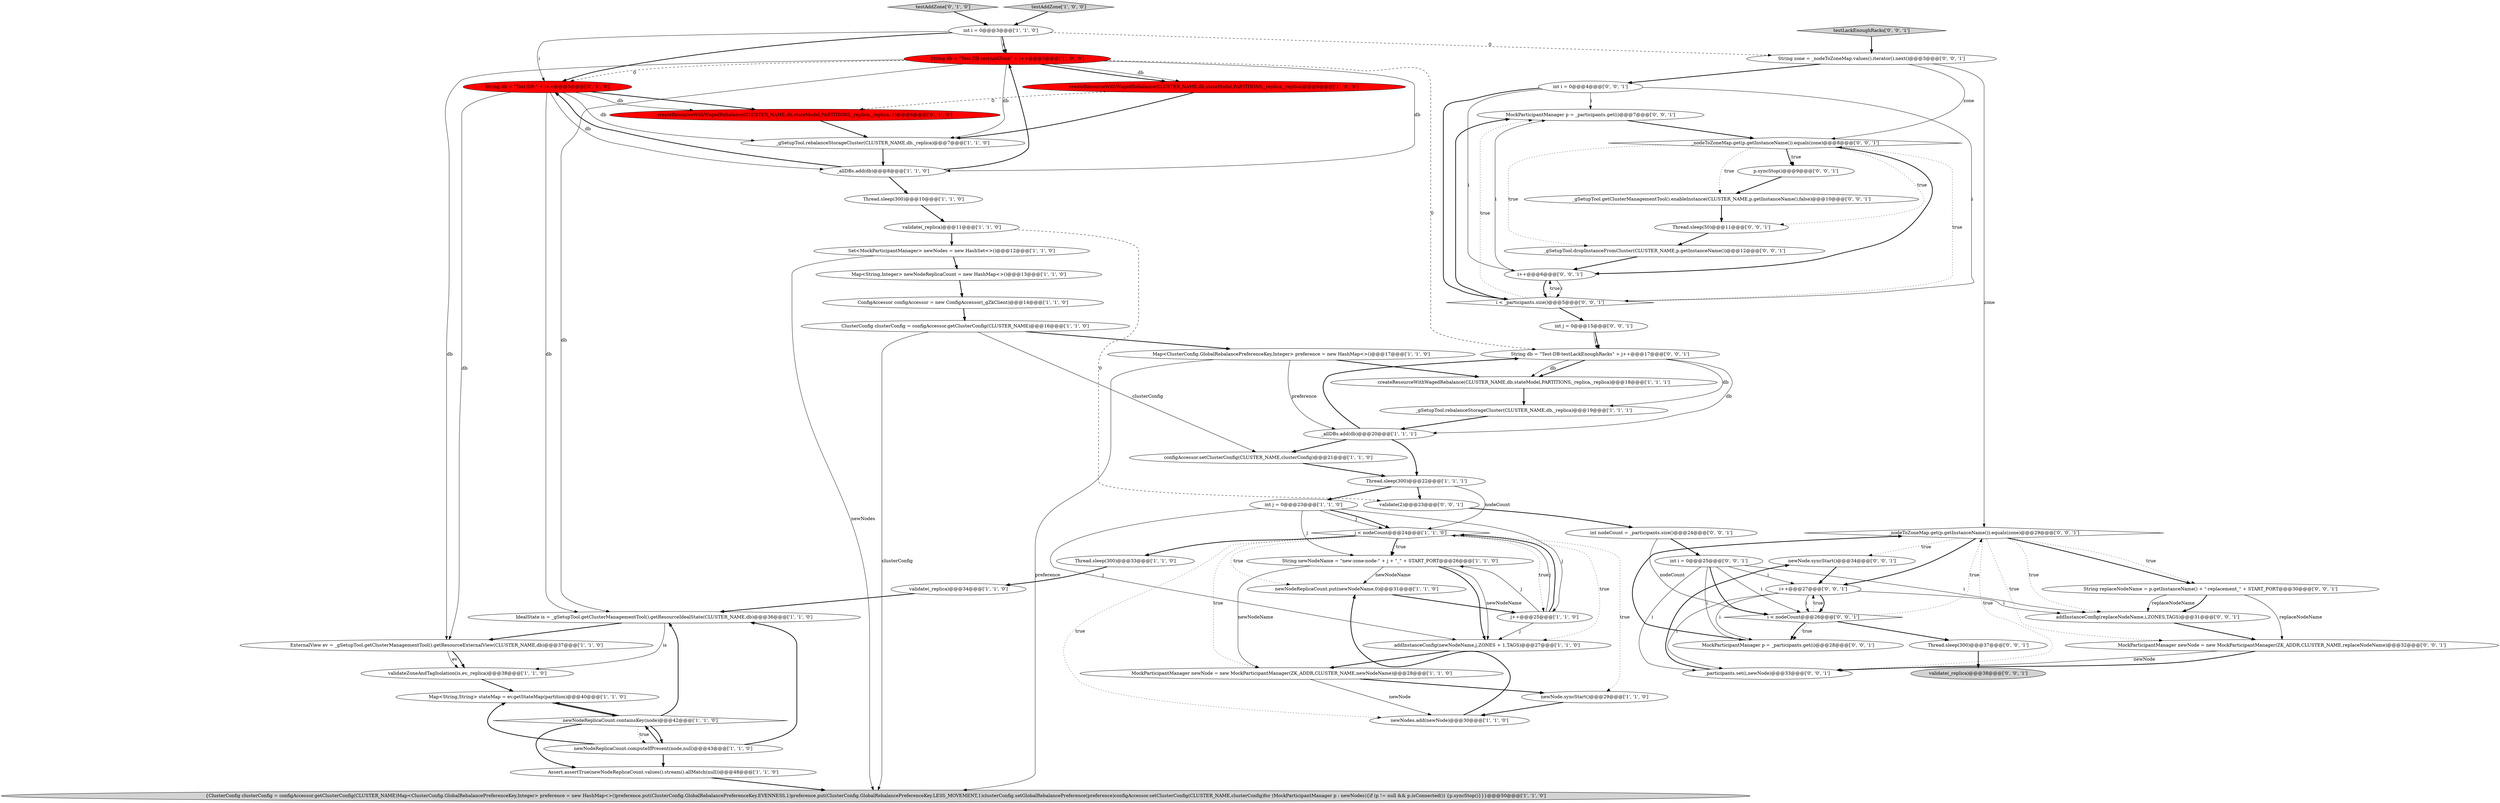 digraph {
66 [style = filled, label = "String zone = _nodeToZoneMap.values().iterator().next()@@@3@@@['0', '0', '1']", fillcolor = white, shape = ellipse image = "AAA0AAABBB3BBB"];
61 [style = filled, label = "int nodeCount = _participants.size()@@@24@@@['0', '0', '1']", fillcolor = white, shape = ellipse image = "AAA0AAABBB3BBB"];
26 [style = filled, label = "ConfigAccessor configAccessor = new ConfigAccessor(_gZkClient)@@@14@@@['1', '1', '0']", fillcolor = white, shape = ellipse image = "AAA0AAABBB1BBB"];
10 [style = filled, label = "String db = \"Test-DB-testAddZone\" + i++@@@5@@@['1', '0', '0']", fillcolor = red, shape = ellipse image = "AAA1AAABBB1BBB"];
57 [style = filled, label = "p.syncStop()@@@9@@@['0', '0', '1']", fillcolor = white, shape = ellipse image = "AAA0AAABBB3BBB"];
48 [style = filled, label = "Thread.sleep(50)@@@11@@@['0', '0', '1']", fillcolor = white, shape = ellipse image = "AAA0AAABBB3BBB"];
40 [style = filled, label = "MockParticipantManager p = _participants.get(i)@@@7@@@['0', '0', '1']", fillcolor = white, shape = ellipse image = "AAA0AAABBB3BBB"];
2 [style = filled, label = "validateZoneAndTagIsolation(is,ev,_replica)@@@38@@@['1', '1', '0']", fillcolor = white, shape = ellipse image = "AAA0AAABBB1BBB"];
37 [style = filled, label = "String db = \"Test-DB-\" + i++@@@5@@@['0', '1', '0']", fillcolor = red, shape = ellipse image = "AAA1AAABBB2BBB"];
54 [style = filled, label = "i < _participants.size()@@@5@@@['0', '0', '1']", fillcolor = white, shape = diamond image = "AAA0AAABBB3BBB"];
21 [style = filled, label = "{ClusterConfig clusterConfig = configAccessor.getClusterConfig(CLUSTER_NAME)Map<ClusterConfig.GlobalRebalancePreferenceKey,Integer> preference = new HashMap<>()preference.put(ClusterConfig.GlobalRebalancePreferenceKey.EVENNESS,1)preference.put(ClusterConfig.GlobalRebalancePreferenceKey.LESS_MOVEMENT,1)clusterConfig.setGlobalRebalancePreference(preference)configAccessor.setClusterConfig(CLUSTER_NAME,clusterConfig)for (MockParticipantManager p : newNodes){if (p != null && p.isConnected()) {p.syncStop()}}}@@@50@@@['1', '1', '0']", fillcolor = lightgray, shape = ellipse image = "AAA0AAABBB1BBB"];
20 [style = filled, label = "_allDBs.add(db)@@@20@@@['1', '1', '1']", fillcolor = white, shape = ellipse image = "AAA0AAABBB1BBB"];
19 [style = filled, label = "String newNodeName = \"new-zone-node-\" + j + \"_\" + START_PORT@@@26@@@['1', '1', '0']", fillcolor = white, shape = ellipse image = "AAA0AAABBB1BBB"];
58 [style = filled, label = "i++@@@6@@@['0', '0', '1']", fillcolor = white, shape = ellipse image = "AAA0AAABBB3BBB"];
23 [style = filled, label = "j < nodeCount@@@24@@@['1', '1', '0']", fillcolor = white, shape = diamond image = "AAA0AAABBB1BBB"];
38 [style = filled, label = "testAddZone['0', '1', '0']", fillcolor = lightgray, shape = diamond image = "AAA0AAABBB2BBB"];
44 [style = filled, label = "_nodeToZoneMap.get(p.getInstanceName()).equals(zone)@@@29@@@['0', '0', '1']", fillcolor = white, shape = diamond image = "AAA0AAABBB3BBB"];
17 [style = filled, label = "_allDBs.add(db)@@@8@@@['1', '1', '0']", fillcolor = white, shape = ellipse image = "AAA0AAABBB1BBB"];
56 [style = filled, label = "_gSetupTool.dropInstanceFromCluster(CLUSTER_NAME,p.getInstanceName())@@@12@@@['0', '0', '1']", fillcolor = white, shape = ellipse image = "AAA0AAABBB3BBB"];
0 [style = filled, label = "validate(_replica)@@@34@@@['1', '1', '0']", fillcolor = white, shape = ellipse image = "AAA0AAABBB1BBB"];
7 [style = filled, label = "Map<String,Integer> newNodeReplicaCount = new HashMap<>()@@@13@@@['1', '1', '0']", fillcolor = white, shape = ellipse image = "AAA0AAABBB1BBB"];
32 [style = filled, label = "Thread.sleep(300)@@@22@@@['1', '1', '1']", fillcolor = white, shape = ellipse image = "AAA0AAABBB1BBB"];
9 [style = filled, label = "newNodeReplicaCount.put(newNodeName,0)@@@31@@@['1', '1', '0']", fillcolor = white, shape = ellipse image = "AAA0AAABBB1BBB"];
35 [style = filled, label = "Map<ClusterConfig.GlobalRebalancePreferenceKey,Integer> preference = new HashMap<>()@@@17@@@['1', '1', '0']", fillcolor = white, shape = ellipse image = "AAA0AAABBB1BBB"];
1 [style = filled, label = "createResourceWithWagedRebalance(CLUSTER_NAME,db,stateModel,PARTITIONS,_replica,_replica)@@@18@@@['1', '1', '1']", fillcolor = white, shape = ellipse image = "AAA0AAABBB1BBB"];
49 [style = filled, label = "i < nodeCount@@@26@@@['0', '0', '1']", fillcolor = white, shape = diamond image = "AAA0AAABBB3BBB"];
24 [style = filled, label = "MockParticipantManager newNode = new MockParticipantManager(ZK_ADDR,CLUSTER_NAME,newNodeName)@@@28@@@['1', '1', '0']", fillcolor = white, shape = ellipse image = "AAA0AAABBB1BBB"];
14 [style = filled, label = "ClusterConfig clusterConfig = configAccessor.getClusterConfig(CLUSTER_NAME)@@@16@@@['1', '1', '0']", fillcolor = white, shape = ellipse image = "AAA0AAABBB1BBB"];
41 [style = filled, label = "validate(2)@@@23@@@['0', '0', '1']", fillcolor = white, shape = ellipse image = "AAA0AAABBB3BBB"];
63 [style = filled, label = "Thread.sleep(300)@@@37@@@['0', '0', '1']", fillcolor = white, shape = ellipse image = "AAA0AAABBB3BBB"];
28 [style = filled, label = "int i = 0@@@3@@@['1', '1', '0']", fillcolor = white, shape = ellipse image = "AAA0AAABBB1BBB"];
8 [style = filled, label = "IdealState is = _gSetupTool.getClusterManagementTool().getResourceIdealState(CLUSTER_NAME,db)@@@36@@@['1', '1', '0']", fillcolor = white, shape = ellipse image = "AAA0AAABBB1BBB"];
55 [style = filled, label = "newNode.syncStart()@@@34@@@['0', '0', '1']", fillcolor = white, shape = ellipse image = "AAA0AAABBB3BBB"];
29 [style = filled, label = "Thread.sleep(300)@@@33@@@['1', '1', '0']", fillcolor = white, shape = ellipse image = "AAA0AAABBB1BBB"];
16 [style = filled, label = "Assert.assertTrue(newNodeReplicaCount.values().stream().allMatch(null))@@@48@@@['1', '1', '0']", fillcolor = white, shape = ellipse image = "AAA0AAABBB1BBB"];
43 [style = filled, label = "i++@@@27@@@['0', '0', '1']", fillcolor = white, shape = ellipse image = "AAA0AAABBB3BBB"];
5 [style = filled, label = "Thread.sleep(300)@@@10@@@['1', '1', '0']", fillcolor = white, shape = ellipse image = "AAA0AAABBB1BBB"];
15 [style = filled, label = "j++@@@25@@@['1', '1', '0']", fillcolor = white, shape = ellipse image = "AAA0AAABBB1BBB"];
36 [style = filled, label = "testAddZone['1', '0', '0']", fillcolor = lightgray, shape = diamond image = "AAA0AAABBB1BBB"];
11 [style = filled, label = "newNode.syncStart()@@@29@@@['1', '1', '0']", fillcolor = white, shape = ellipse image = "AAA0AAABBB1BBB"];
60 [style = filled, label = "int i = 0@@@25@@@['0', '0', '1']", fillcolor = white, shape = ellipse image = "AAA0AAABBB3BBB"];
34 [style = filled, label = "int j = 0@@@23@@@['1', '1', '0']", fillcolor = white, shape = ellipse image = "AAA0AAABBB1BBB"];
46 [style = filled, label = "_gSetupTool.getClusterManagementTool().enableInstance(CLUSTER_NAME,p.getInstanceName(),false)@@@10@@@['0', '0', '1']", fillcolor = white, shape = ellipse image = "AAA0AAABBB3BBB"];
42 [style = filled, label = "MockParticipantManager p = _participants.get(i)@@@28@@@['0', '0', '1']", fillcolor = white, shape = ellipse image = "AAA0AAABBB3BBB"];
62 [style = filled, label = "testLackEnoughRacks['0', '0', '1']", fillcolor = lightgray, shape = diamond image = "AAA0AAABBB3BBB"];
25 [style = filled, label = "newNodes.add(newNode)@@@30@@@['1', '1', '0']", fillcolor = white, shape = ellipse image = "AAA0AAABBB1BBB"];
33 [style = filled, label = "newNodeReplicaCount.computeIfPresent(node,null)@@@43@@@['1', '1', '0']", fillcolor = white, shape = ellipse image = "AAA0AAABBB1BBB"];
65 [style = filled, label = "int i = 0@@@4@@@['0', '0', '1']", fillcolor = white, shape = ellipse image = "AAA0AAABBB3BBB"];
50 [style = filled, label = "addInstanceConfig(replaceNodeName,i,ZONES,TAGS)@@@31@@@['0', '0', '1']", fillcolor = white, shape = ellipse image = "AAA0AAABBB3BBB"];
13 [style = filled, label = "newNodeReplicaCount.containsKey(node)@@@42@@@['1', '1', '0']", fillcolor = white, shape = diamond image = "AAA0AAABBB1BBB"];
51 [style = filled, label = "validate(_replica)@@@38@@@['0', '0', '1']", fillcolor = lightgray, shape = ellipse image = "AAA0AAABBB3BBB"];
12 [style = filled, label = "createResourceWithWagedRebalance(CLUSTER_NAME,db,stateModel,PARTITIONS,_replica,_replica)@@@6@@@['1', '0', '0']", fillcolor = red, shape = ellipse image = "AAA1AAABBB1BBB"];
4 [style = filled, label = "Set<MockParticipantManager> newNodes = new HashSet<>()@@@12@@@['1', '1', '0']", fillcolor = white, shape = ellipse image = "AAA0AAABBB1BBB"];
3 [style = filled, label = "Map<String,String> stateMap = ev.getStateMap(partition)@@@40@@@['1', '1', '0']", fillcolor = white, shape = ellipse image = "AAA0AAABBB1BBB"];
18 [style = filled, label = "validate(_replica)@@@11@@@['1', '1', '0']", fillcolor = white, shape = ellipse image = "AAA0AAABBB1BBB"];
31 [style = filled, label = "_gSetupTool.rebalanceStorageCluster(CLUSTER_NAME,db,_replica)@@@7@@@['1', '1', '0']", fillcolor = white, shape = ellipse image = "AAA0AAABBB1BBB"];
53 [style = filled, label = "String replaceNodeName = p.getInstanceName() + \"-replacement_\" + START_PORT@@@30@@@['0', '0', '1']", fillcolor = white, shape = ellipse image = "AAA0AAABBB3BBB"];
6 [style = filled, label = "addInstanceConfig(newNodeName,j,ZONES + 1,TAGS)@@@27@@@['1', '1', '0']", fillcolor = white, shape = ellipse image = "AAA0AAABBB1BBB"];
52 [style = filled, label = "String db = \"Test-DB-testLackEnoughRacks\" + j++@@@17@@@['0', '0', '1']", fillcolor = white, shape = ellipse image = "AAA0AAABBB3BBB"];
39 [style = filled, label = "createResourceWithWagedRebalance(CLUSTER_NAME,db,stateModel,PARTITIONS,_replica,_replica,-1)@@@6@@@['0', '1', '0']", fillcolor = red, shape = ellipse image = "AAA1AAABBB2BBB"];
47 [style = filled, label = "int j = 0@@@15@@@['0', '0', '1']", fillcolor = white, shape = ellipse image = "AAA0AAABBB3BBB"];
45 [style = filled, label = "_participants.set(i,newNode)@@@33@@@['0', '0', '1']", fillcolor = white, shape = ellipse image = "AAA0AAABBB3BBB"];
30 [style = filled, label = "ExternalView ev = _gSetupTool.getClusterManagementTool().getResourceExternalView(CLUSTER_NAME,db)@@@37@@@['1', '1', '0']", fillcolor = white, shape = ellipse image = "AAA0AAABBB1BBB"];
64 [style = filled, label = "MockParticipantManager newNode = new MockParticipantManager(ZK_ADDR,CLUSTER_NAME,replaceNodeName)@@@32@@@['0', '0', '1']", fillcolor = white, shape = ellipse image = "AAA0AAABBB3BBB"];
27 [style = filled, label = "configAccessor.setClusterConfig(CLUSTER_NAME,clusterConfig)@@@21@@@['1', '1', '0']", fillcolor = white, shape = ellipse image = "AAA0AAABBB1BBB"];
59 [style = filled, label = "_nodeToZoneMap.get(p.getInstanceName()).equals(zone)@@@8@@@['0', '0', '1']", fillcolor = white, shape = diamond image = "AAA0AAABBB3BBB"];
22 [style = filled, label = "_gSetupTool.rebalanceStorageCluster(CLUSTER_NAME,db,_replica)@@@19@@@['1', '1', '1']", fillcolor = white, shape = ellipse image = "AAA0AAABBB1BBB"];
52->1 [style = bold, label=""];
43->50 [style = solid, label="i"];
24->25 [style = solid, label="newNode"];
8->30 [style = bold, label=""];
27->32 [style = bold, label=""];
65->54 [style = bold, label=""];
14->35 [style = bold, label=""];
28->66 [style = dashed, label="0"];
52->20 [style = solid, label="db"];
29->0 [style = bold, label=""];
36->28 [style = bold, label=""];
59->57 [style = bold, label=""];
59->46 [style = dotted, label="true"];
32->34 [style = bold, label=""];
59->58 [style = bold, label=""];
44->64 [style = dotted, label="true"];
46->48 [style = bold, label=""];
60->42 [style = solid, label="i"];
44->53 [style = bold, label=""];
20->27 [style = bold, label=""];
7->26 [style = bold, label=""];
23->29 [style = bold, label=""];
42->44 [style = bold, label=""];
39->31 [style = bold, label=""];
10->12 [style = bold, label=""];
24->11 [style = bold, label=""];
0->8 [style = bold, label=""];
28->37 [style = solid, label="i"];
19->9 [style = solid, label="newNodeName"];
23->15 [style = dotted, label="true"];
60->50 [style = solid, label="i"];
49->63 [style = bold, label=""];
53->64 [style = solid, label="replaceNodeName"];
34->19 [style = solid, label="j"];
11->25 [style = bold, label=""];
57->46 [style = bold, label=""];
37->39 [style = solid, label="db"];
17->5 [style = bold, label=""];
65->54 [style = solid, label="i"];
33->16 [style = bold, label=""];
28->37 [style = bold, label=""];
33->3 [style = bold, label=""];
63->51 [style = bold, label=""];
38->28 [style = bold, label=""];
52->22 [style = solid, label="db"];
26->14 [style = bold, label=""];
58->40 [style = solid, label="i"];
23->19 [style = dotted, label="true"];
20->52 [style = bold, label=""];
19->6 [style = bold, label=""];
17->37 [style = bold, label=""];
33->13 [style = bold, label=""];
10->30 [style = solid, label="db"];
13->16 [style = bold, label=""];
30->2 [style = solid, label="ev"];
58->54 [style = bold, label=""];
41->61 [style = bold, label=""];
23->9 [style = dotted, label="true"];
54->59 [style = dotted, label="true"];
61->49 [style = solid, label="nodeCount"];
56->58 [style = bold, label=""];
64->45 [style = bold, label=""];
44->50 [style = dotted, label="true"];
18->4 [style = bold, label=""];
22->20 [style = bold, label=""];
49->44 [style = dotted, label="true"];
10->8 [style = solid, label="db"];
43->49 [style = solid, label="i"];
35->20 [style = solid, label="preference"];
37->8 [style = solid, label="db"];
66->44 [style = solid, label="zone"];
15->23 [style = solid, label="j"];
19->6 [style = solid, label="newNodeName"];
33->8 [style = bold, label=""];
23->24 [style = dotted, label="true"];
12->31 [style = bold, label=""];
14->27 [style = solid, label="clusterConfig"];
12->39 [style = dashed, label="0"];
44->45 [style = dotted, label="true"];
66->59 [style = solid, label="zone"];
64->45 [style = solid, label="newNode"];
17->10 [style = bold, label=""];
66->65 [style = bold, label=""];
54->40 [style = bold, label=""];
34->6 [style = solid, label="j"];
54->58 [style = dotted, label="true"];
14->21 [style = solid, label="clusterConfig"];
45->55 [style = bold, label=""];
32->23 [style = solid, label="nodeCount"];
2->3 [style = bold, label=""];
44->53 [style = dotted, label="true"];
25->9 [style = bold, label=""];
59->48 [style = dotted, label="true"];
10->17 [style = solid, label="db"];
6->24 [style = bold, label=""];
5->18 [style = bold, label=""];
62->66 [style = bold, label=""];
28->10 [style = solid, label="i"];
65->58 [style = solid, label="i"];
40->59 [style = bold, label=""];
4->7 [style = bold, label=""];
49->42 [style = dotted, label="true"];
37->30 [style = solid, label="db"];
60->49 [style = bold, label=""];
53->50 [style = bold, label=""];
10->52 [style = dashed, label="0"];
43->45 [style = solid, label="i"];
35->1 [style = bold, label=""];
13->33 [style = dotted, label="true"];
8->2 [style = solid, label="is"];
23->19 [style = bold, label=""];
50->64 [style = bold, label=""];
55->43 [style = bold, label=""];
34->23 [style = bold, label=""];
32->41 [style = bold, label=""];
31->17 [style = bold, label=""];
47->52 [style = bold, label=""];
34->23 [style = solid, label="j"];
58->54 [style = solid, label="i"];
43->42 [style = solid, label="i"];
23->25 [style = dotted, label="true"];
37->39 [style = bold, label=""];
49->43 [style = dotted, label="true"];
15->6 [style = solid, label="j"];
15->23 [style = bold, label=""];
49->42 [style = bold, label=""];
61->60 [style = bold, label=""];
60->49 [style = solid, label="i"];
28->10 [style = bold, label=""];
48->56 [style = bold, label=""];
60->45 [style = solid, label="i"];
23->6 [style = dotted, label="true"];
52->1 [style = solid, label="db"];
4->21 [style = solid, label="newNodes"];
18->41 [style = dashed, label="0"];
10->12 [style = solid, label="db"];
54->40 [style = dotted, label="true"];
20->32 [style = bold, label=""];
10->31 [style = solid, label="db"];
53->50 [style = solid, label="replaceNodeName"];
44->43 [style = bold, label=""];
1->22 [style = bold, label=""];
37->17 [style = solid, label="db"];
54->47 [style = bold, label=""];
35->21 [style = solid, label="preference"];
59->56 [style = dotted, label="true"];
13->3 [style = bold, label=""];
65->40 [style = solid, label="i"];
9->15 [style = bold, label=""];
16->21 [style = bold, label=""];
34->15 [style = solid, label="j"];
15->19 [style = solid, label="j"];
3->13 [style = bold, label=""];
19->24 [style = solid, label="newNodeName"];
59->57 [style = dotted, label="true"];
44->55 [style = dotted, label="true"];
43->49 [style = bold, label=""];
10->37 [style = dashed, label="0"];
37->31 [style = solid, label="db"];
47->52 [style = solid, label="j"];
30->2 [style = bold, label=""];
60->43 [style = solid, label="i"];
13->8 [style = bold, label=""];
13->33 [style = bold, label=""];
23->11 [style = dotted, label="true"];
}

